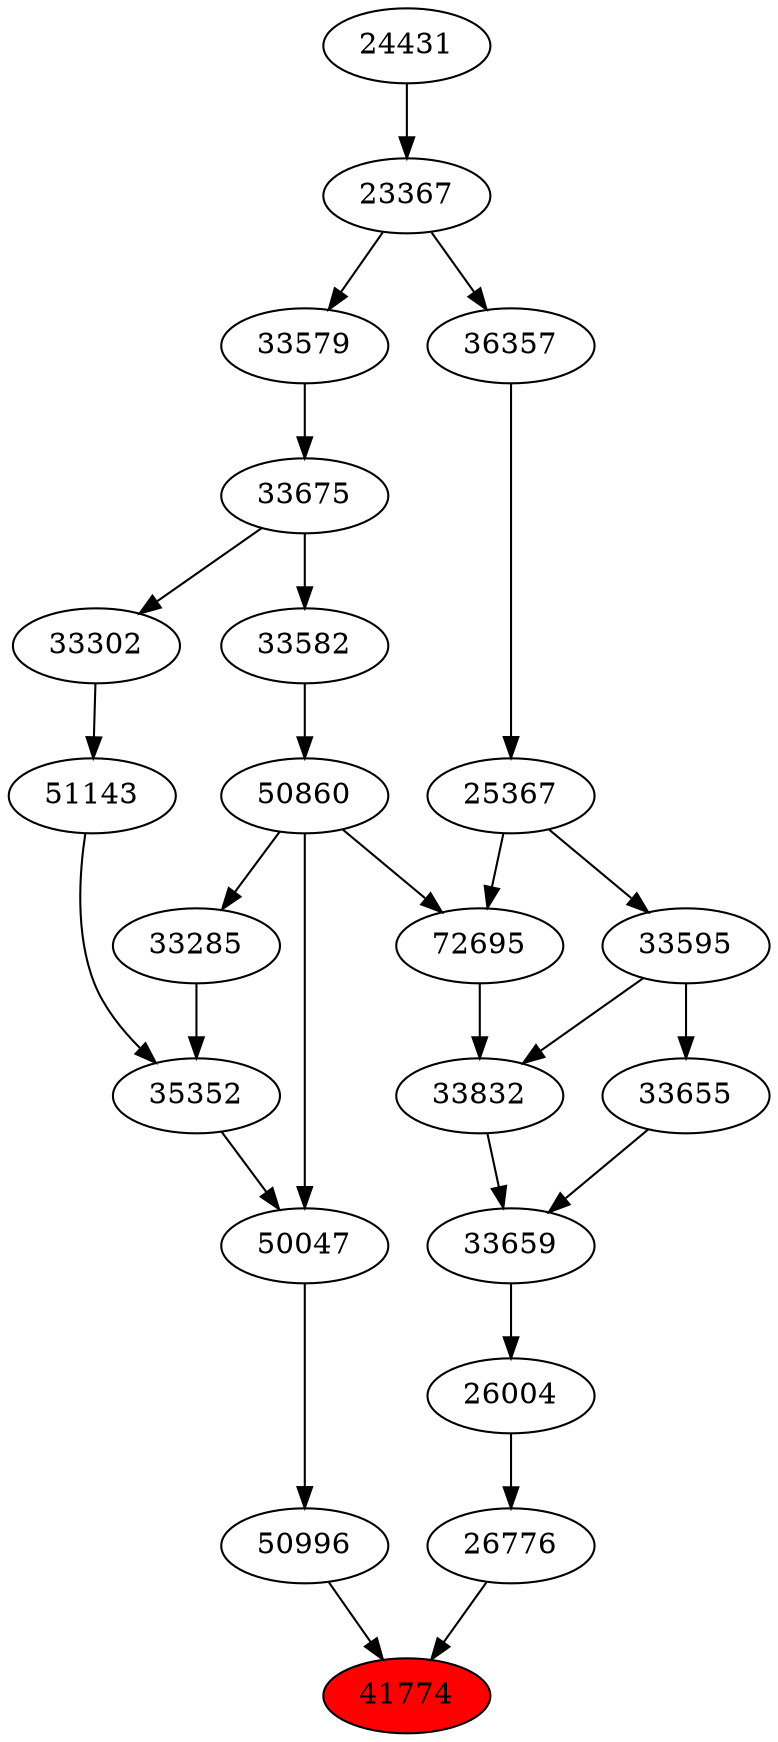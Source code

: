 strict digraph{ 
41774 [label="41774" fillcolor=red style=filled]
50996 -> 41774
26776 -> 41774
50996 [label="50996"]
50047 -> 50996
26776 [label="26776"]
26004 -> 26776
50047 [label="50047"]
35352 -> 50047
50860 -> 50047
26004 [label="26004"]
33659 -> 26004
35352 [label="35352"]
33285 -> 35352
51143 -> 35352
50860 [label="50860"]
33582 -> 50860
33659 [label="33659"]
33655 -> 33659
33832 -> 33659
33285 [label="33285"]
50860 -> 33285
51143 [label="51143"]
33302 -> 51143
33582 [label="33582"]
33675 -> 33582
33655 [label="33655"]
33595 -> 33655
33832 [label="33832"]
72695 -> 33832
33595 -> 33832
33302 [label="33302"]
33675 -> 33302
33675 [label="33675"]
33579 -> 33675
33595 [label="33595"]
25367 -> 33595
72695 [label="72695"]
50860 -> 72695
25367 -> 72695
33579 [label="33579"]
23367 -> 33579
25367 [label="25367"]
36357 -> 25367
23367 [label="23367"]
24431 -> 23367
36357 [label="36357"]
23367 -> 36357
24431 [label="24431"]
}
